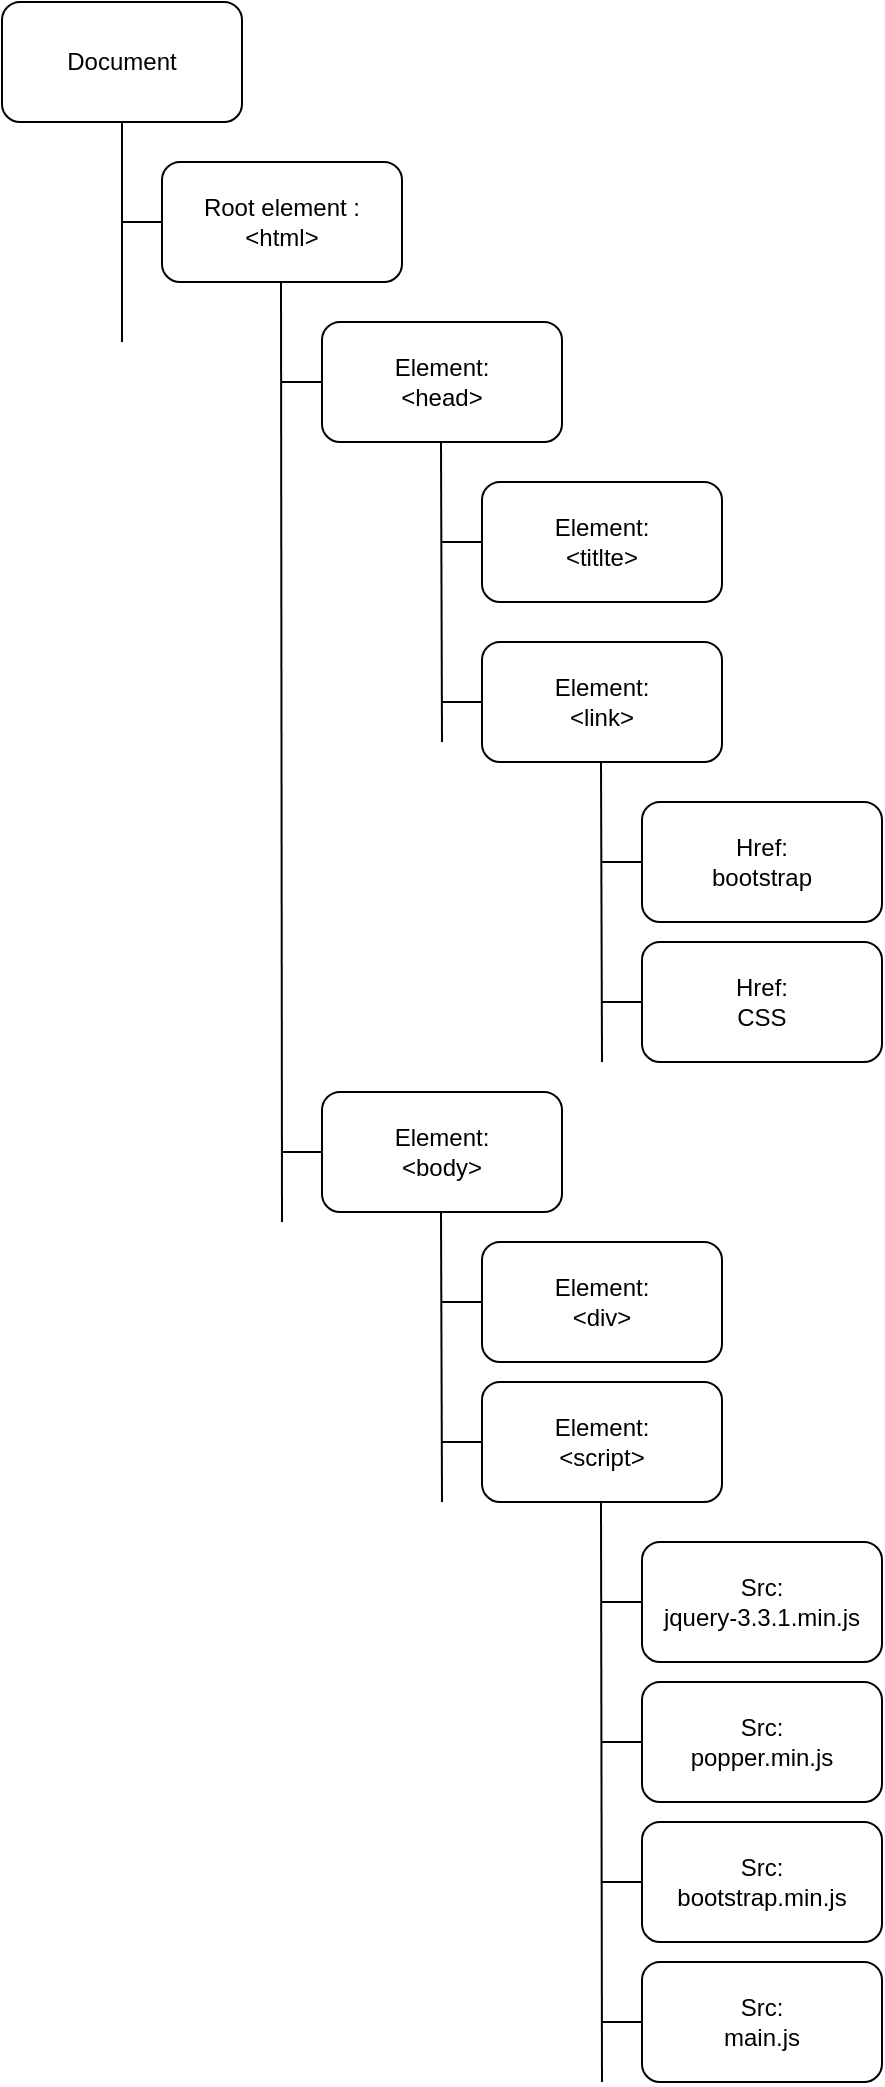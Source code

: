 <mxfile version="14.1.8" type="device"><diagram id="5f1tBAHmrR37LmrsJAoU" name="Page-1"><mxGraphModel dx="1264" dy="592" grid="1" gridSize="10" guides="1" tooltips="1" connect="1" arrows="1" fold="1" page="1" pageScale="1" pageWidth="827" pageHeight="1169" math="0" shadow="0"><root><mxCell id="0"/><mxCell id="1" parent="0"/><mxCell id="0On3uDOPi-6ObsrTcEaG-1" value="Document" style="rounded=1;whiteSpace=wrap;html=1;" vertex="1" parent="1"><mxGeometry x="40" y="40" width="120" height="60" as="geometry"/></mxCell><mxCell id="0On3uDOPi-6ObsrTcEaG-2" value="Root element :&lt;br&gt;&amp;lt;html&amp;gt;" style="rounded=1;whiteSpace=wrap;html=1;" vertex="1" parent="1"><mxGeometry x="120" y="120" width="120" height="60" as="geometry"/></mxCell><mxCell id="0On3uDOPi-6ObsrTcEaG-3" value="Element:&lt;br&gt;&amp;lt;titlte&amp;gt;" style="rounded=1;whiteSpace=wrap;html=1;" vertex="1" parent="1"><mxGeometry x="280" y="280" width="120" height="60" as="geometry"/></mxCell><mxCell id="0On3uDOPi-6ObsrTcEaG-4" value="Element:&lt;br&gt;&amp;lt;head&amp;gt;" style="rounded=1;whiteSpace=wrap;html=1;" vertex="1" parent="1"><mxGeometry x="200" y="200" width="120" height="60" as="geometry"/></mxCell><mxCell id="0On3uDOPi-6ObsrTcEaG-5" value="Element:&lt;br&gt;&amp;lt;body&amp;gt;" style="rounded=1;whiteSpace=wrap;html=1;" vertex="1" parent="1"><mxGeometry x="200" y="585" width="120" height="60" as="geometry"/></mxCell><mxCell id="0On3uDOPi-6ObsrTcEaG-6" value="Element:&lt;br&gt;&amp;lt;link&amp;gt;" style="rounded=1;whiteSpace=wrap;html=1;" vertex="1" parent="1"><mxGeometry x="280" y="360" width="120" height="60" as="geometry"/></mxCell><mxCell id="0On3uDOPi-6ObsrTcEaG-7" value="Element:&lt;br&gt;&amp;lt;script&amp;gt;" style="rounded=1;whiteSpace=wrap;html=1;" vertex="1" parent="1"><mxGeometry x="280" y="730" width="120" height="60" as="geometry"/></mxCell><mxCell id="0On3uDOPi-6ObsrTcEaG-8" value="Href:&lt;br&gt;bootstrap" style="rounded=1;whiteSpace=wrap;html=1;" vertex="1" parent="1"><mxGeometry x="360" y="440" width="120" height="60" as="geometry"/></mxCell><mxCell id="0On3uDOPi-6ObsrTcEaG-9" value="Href:&lt;br&gt;CSS" style="rounded=1;whiteSpace=wrap;html=1;" vertex="1" parent="1"><mxGeometry x="360" y="510" width="120" height="60" as="geometry"/></mxCell><mxCell id="0On3uDOPi-6ObsrTcEaG-10" value="" style="endArrow=none;html=1;entryX=0.5;entryY=1;entryDx=0;entryDy=0;" edge="1" parent="1" target="0On3uDOPi-6ObsrTcEaG-1"><mxGeometry width="50" height="50" relative="1" as="geometry"><mxPoint x="100" y="210" as="sourcePoint"/><mxPoint x="160" y="250" as="targetPoint"/></mxGeometry></mxCell><mxCell id="0On3uDOPi-6ObsrTcEaG-11" value="" style="endArrow=none;html=1;exitX=0;exitY=0.5;exitDx=0;exitDy=0;" edge="1" parent="1" source="0On3uDOPi-6ObsrTcEaG-2"><mxGeometry width="50" height="50" relative="1" as="geometry"><mxPoint x="110" y="220" as="sourcePoint"/><mxPoint x="100" y="150" as="targetPoint"/></mxGeometry></mxCell><mxCell id="0On3uDOPi-6ObsrTcEaG-12" value="" style="endArrow=none;html=1;entryX=0.5;entryY=1;entryDx=0;entryDy=0;" edge="1" parent="1"><mxGeometry width="50" height="50" relative="1" as="geometry"><mxPoint x="180" y="650" as="sourcePoint"/><mxPoint x="179.5" y="180" as="targetPoint"/></mxGeometry></mxCell><mxCell id="0On3uDOPi-6ObsrTcEaG-13" value="" style="endArrow=none;html=1;exitX=0;exitY=0.5;exitDx=0;exitDy=0;" edge="1" parent="1" source="0On3uDOPi-6ObsrTcEaG-4"><mxGeometry width="50" height="50" relative="1" as="geometry"><mxPoint x="130" y="160" as="sourcePoint"/><mxPoint x="180" y="230" as="targetPoint"/></mxGeometry></mxCell><mxCell id="0On3uDOPi-6ObsrTcEaG-14" value="" style="endArrow=none;html=1;entryX=0;entryY=0.5;entryDx=0;entryDy=0;" edge="1" parent="1" target="0On3uDOPi-6ObsrTcEaG-5"><mxGeometry width="50" height="50" relative="1" as="geometry"><mxPoint x="180" y="615" as="sourcePoint"/><mxPoint x="190" y="240" as="targetPoint"/></mxGeometry></mxCell><mxCell id="0On3uDOPi-6ObsrTcEaG-15" value="" style="endArrow=none;html=1;entryX=0.5;entryY=1;entryDx=0;entryDy=0;" edge="1" parent="1"><mxGeometry width="50" height="50" relative="1" as="geometry"><mxPoint x="260" y="410" as="sourcePoint"/><mxPoint x="259.5" y="260" as="targetPoint"/></mxGeometry></mxCell><mxCell id="0On3uDOPi-6ObsrTcEaG-16" value="" style="endArrow=none;html=1;entryX=0;entryY=0.5;entryDx=0;entryDy=0;" edge="1" parent="1" target="0On3uDOPi-6ObsrTcEaG-3"><mxGeometry width="50" height="50" relative="1" as="geometry"><mxPoint x="260" y="310" as="sourcePoint"/><mxPoint x="210" y="625" as="targetPoint"/></mxGeometry></mxCell><mxCell id="0On3uDOPi-6ObsrTcEaG-17" value="" style="endArrow=none;html=1;exitX=0;exitY=0.5;exitDx=0;exitDy=0;" edge="1" parent="1" source="0On3uDOPi-6ObsrTcEaG-6"><mxGeometry width="50" height="50" relative="1" as="geometry"><mxPoint x="270" y="320" as="sourcePoint"/><mxPoint x="260" y="390" as="targetPoint"/></mxGeometry></mxCell><mxCell id="0On3uDOPi-6ObsrTcEaG-18" value="" style="endArrow=none;html=1;entryX=0.5;entryY=1;entryDx=0;entryDy=0;" edge="1" parent="1"><mxGeometry width="50" height="50" relative="1" as="geometry"><mxPoint x="340" y="570" as="sourcePoint"/><mxPoint x="339.5" y="420" as="targetPoint"/></mxGeometry></mxCell><mxCell id="0On3uDOPi-6ObsrTcEaG-19" value="" style="endArrow=none;html=1;exitX=0;exitY=0.5;exitDx=0;exitDy=0;" edge="1" parent="1" source="0On3uDOPi-6ObsrTcEaG-8"><mxGeometry width="50" height="50" relative="1" as="geometry"><mxPoint x="290" y="400" as="sourcePoint"/><mxPoint x="340" y="470" as="targetPoint"/></mxGeometry></mxCell><mxCell id="0On3uDOPi-6ObsrTcEaG-21" value="" style="endArrow=none;html=1;exitX=0;exitY=0.5;exitDx=0;exitDy=0;" edge="1" parent="1" source="0On3uDOPi-6ObsrTcEaG-9"><mxGeometry width="50" height="50" relative="1" as="geometry"><mxPoint x="370" y="480" as="sourcePoint"/><mxPoint x="340" y="540" as="targetPoint"/></mxGeometry></mxCell><mxCell id="0On3uDOPi-6ObsrTcEaG-22" value="" style="endArrow=none;html=1;entryX=0.5;entryY=1;entryDx=0;entryDy=0;" edge="1" parent="1"><mxGeometry width="50" height="50" relative="1" as="geometry"><mxPoint x="260" y="790" as="sourcePoint"/><mxPoint x="259.5" y="645" as="targetPoint"/></mxGeometry></mxCell><mxCell id="0On3uDOPi-6ObsrTcEaG-23" value="" style="endArrow=none;html=1;entryX=0;entryY=0.5;entryDx=0;entryDy=0;" edge="1" parent="1" target="0On3uDOPi-6ObsrTcEaG-7"><mxGeometry width="50" height="50" relative="1" as="geometry"><mxPoint x="260" y="760" as="sourcePoint"/><mxPoint x="350" y="480" as="targetPoint"/></mxGeometry></mxCell><mxCell id="0On3uDOPi-6ObsrTcEaG-24" value="Src:&lt;br&gt;jquery-3.3.1.min.js" style="rounded=1;whiteSpace=wrap;html=1;" vertex="1" parent="1"><mxGeometry x="360" y="810" width="120" height="60" as="geometry"/></mxCell><mxCell id="0On3uDOPi-6ObsrTcEaG-25" value="Src:&lt;br&gt;popper.min.js" style="rounded=1;whiteSpace=wrap;html=1;" vertex="1" parent="1"><mxGeometry x="360" y="880" width="120" height="60" as="geometry"/></mxCell><mxCell id="0On3uDOPi-6ObsrTcEaG-26" value="Src:&lt;br&gt;bootstrap.min.js" style="rounded=1;whiteSpace=wrap;html=1;" vertex="1" parent="1"><mxGeometry x="360" y="950" width="120" height="60" as="geometry"/></mxCell><mxCell id="0On3uDOPi-6ObsrTcEaG-27" value="Src:&lt;br&gt;main.js" style="rounded=1;whiteSpace=wrap;html=1;" vertex="1" parent="1"><mxGeometry x="360" y="1020" width="120" height="60" as="geometry"/></mxCell><mxCell id="0On3uDOPi-6ObsrTcEaG-28" value="" style="endArrow=none;html=1;entryX=0.5;entryY=1;entryDx=0;entryDy=0;" edge="1" parent="1"><mxGeometry width="50" height="50" relative="1" as="geometry"><mxPoint x="340" y="1080" as="sourcePoint"/><mxPoint x="339.5" y="790" as="targetPoint"/></mxGeometry></mxCell><mxCell id="0On3uDOPi-6ObsrTcEaG-29" value="" style="endArrow=none;html=1;entryX=0;entryY=0.5;entryDx=0;entryDy=0;" edge="1" parent="1" target="0On3uDOPi-6ObsrTcEaG-27"><mxGeometry width="50" height="50" relative="1" as="geometry"><mxPoint x="340" y="1050" as="sourcePoint"/><mxPoint x="290" y="770" as="targetPoint"/></mxGeometry></mxCell><mxCell id="0On3uDOPi-6ObsrTcEaG-30" value="" style="endArrow=none;html=1;entryX=0;entryY=0.5;entryDx=0;entryDy=0;" edge="1" parent="1" target="0On3uDOPi-6ObsrTcEaG-24"><mxGeometry width="50" height="50" relative="1" as="geometry"><mxPoint x="340" y="840" as="sourcePoint"/><mxPoint x="370" y="1060" as="targetPoint"/></mxGeometry></mxCell><mxCell id="0On3uDOPi-6ObsrTcEaG-31" value="" style="endArrow=none;html=1;entryX=0;entryY=0.5;entryDx=0;entryDy=0;" edge="1" parent="1" target="0On3uDOPi-6ObsrTcEaG-26"><mxGeometry width="50" height="50" relative="1" as="geometry"><mxPoint x="340" y="980" as="sourcePoint"/><mxPoint x="370" y="850" as="targetPoint"/></mxGeometry></mxCell><mxCell id="0On3uDOPi-6ObsrTcEaG-32" value="" style="endArrow=none;html=1;entryX=0;entryY=0.5;entryDx=0;entryDy=0;" edge="1" parent="1" target="0On3uDOPi-6ObsrTcEaG-25"><mxGeometry width="50" height="50" relative="1" as="geometry"><mxPoint x="340" y="910" as="sourcePoint"/><mxPoint x="370" y="990" as="targetPoint"/></mxGeometry></mxCell><mxCell id="0On3uDOPi-6ObsrTcEaG-33" value="Element:&lt;br&gt;&amp;lt;div&amp;gt;" style="rounded=1;whiteSpace=wrap;html=1;" vertex="1" parent="1"><mxGeometry x="280" y="660" width="120" height="60" as="geometry"/></mxCell><mxCell id="0On3uDOPi-6ObsrTcEaG-34" value="" style="endArrow=none;html=1;entryX=0;entryY=0.5;entryDx=0;entryDy=0;" edge="1" parent="1" target="0On3uDOPi-6ObsrTcEaG-33"><mxGeometry width="50" height="50" relative="1" as="geometry"><mxPoint x="260" y="690" as="sourcePoint"/><mxPoint x="290" y="770" as="targetPoint"/></mxGeometry></mxCell></root></mxGraphModel></diagram></mxfile>